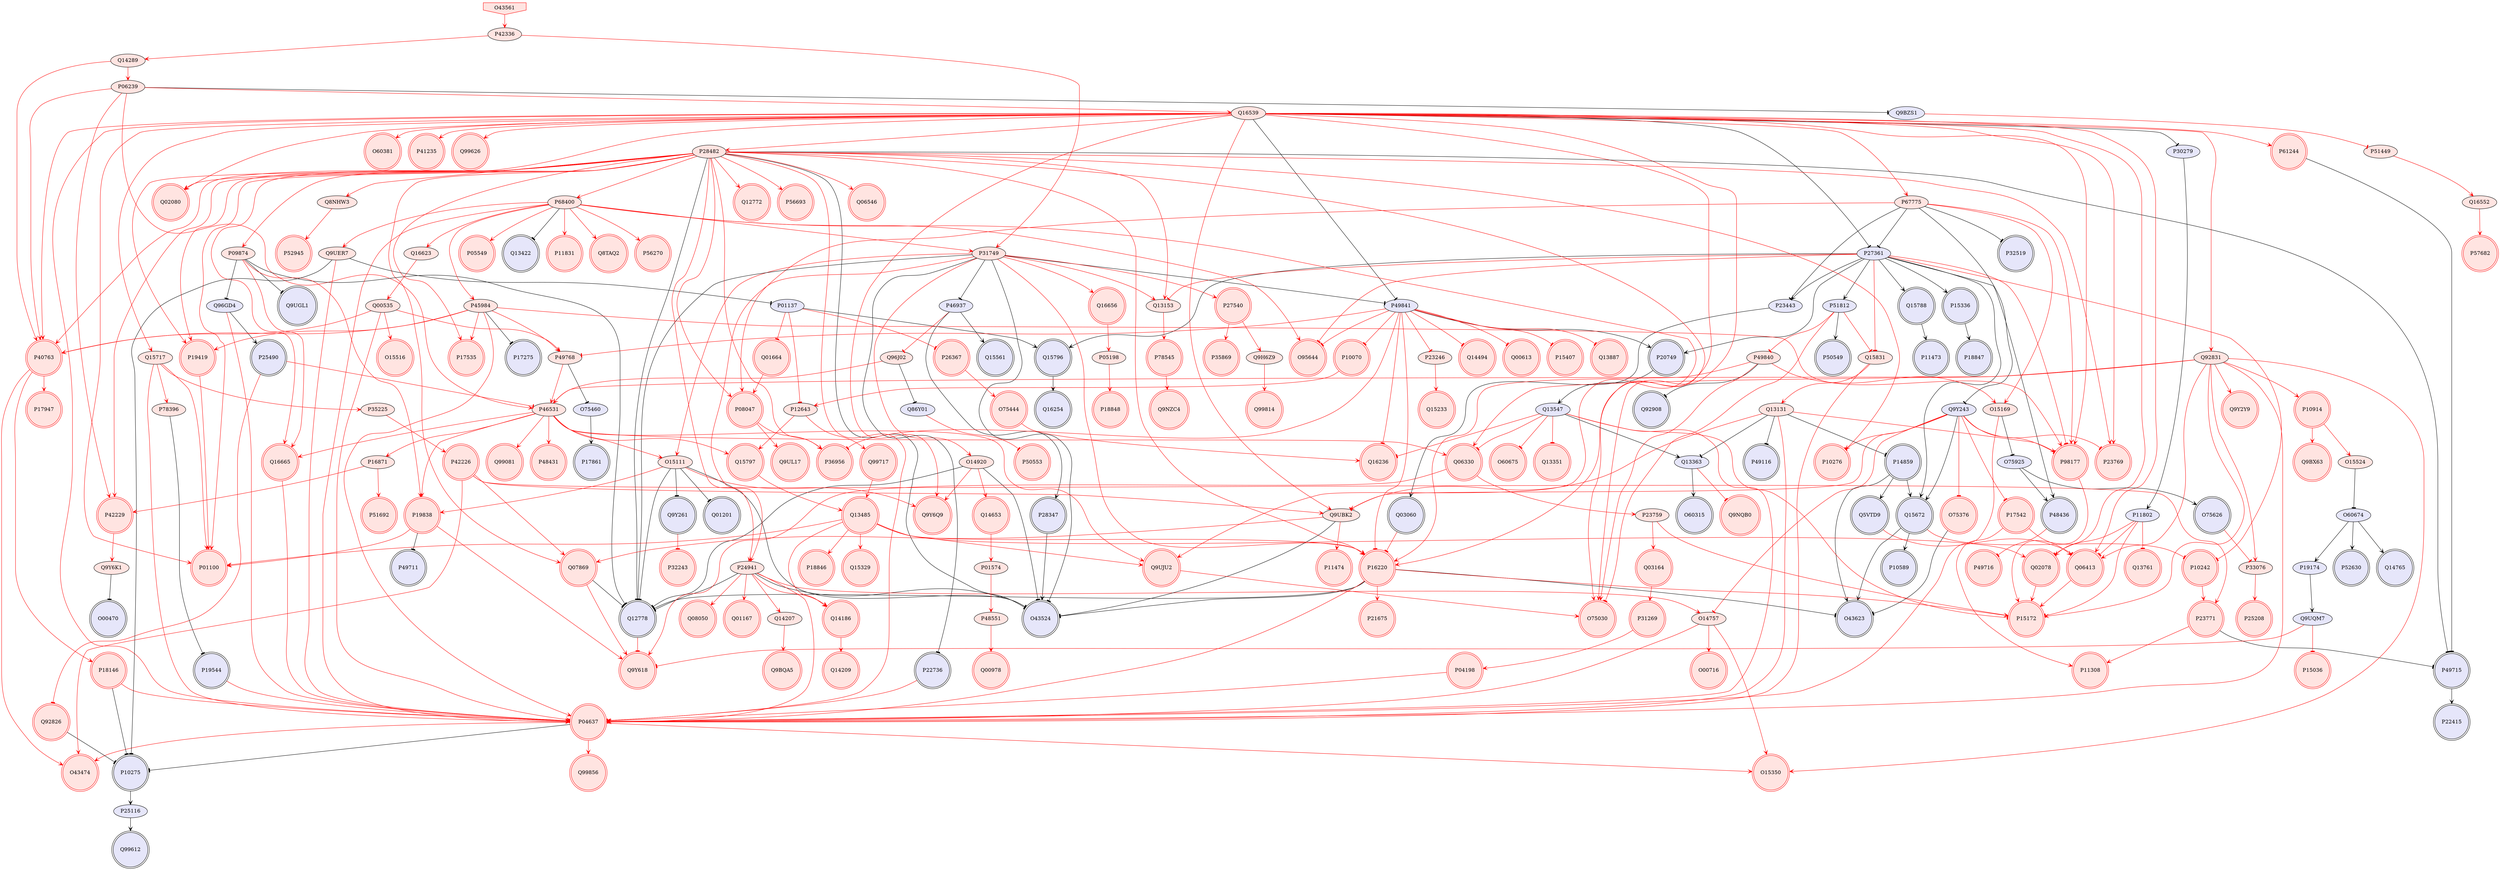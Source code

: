 digraph {

Q96J02->Q86Y01 [penwidth=1, color=black, arrowhead="tee"]
P06239->Q9BZS1 [penwidth=1, color=black, arrowhead="tee"]
P15336->P18847 [penwidth=1, color=black, arrowhead="vee"]
O75460->P17861 [penwidth=1, color=black, arrowhead="vee"]
O15111->Q12778 [penwidth=1, color=black, arrowhead="tee"]
O15111->Q01201 [penwidth=1, color=black, arrowhead="tee"]
O15111->O43524 [penwidth=1, color=black, arrowhead="tee"]
O15111->Q9Y261 [penwidth=1, color=black, arrowhead="tee"]
P27361->P51812 [penwidth=1, color=black, arrowhead="vee"]
P51812->P50549 [penwidth=1, color=black, arrowhead="vee"]
P67775->Q9Y243 [penwidth=1, color=black, arrowhead="tee"]
Q9Y243->Q15672 [penwidth=1, color=black, arrowhead="vee"]
Q13131->P14859 [penwidth=1, color=black, arrowhead="tee"]
P27361->Q15796 [penwidth=1, color=black, arrowhead="vee"]
P67775->P27361 [penwidth=1, color=black, arrowhead="tee"]
P27361->Q15788 [penwidth=1, color=black, arrowhead="vee"]
P27361->P20749 [penwidth=1, color=black, arrowhead="vee"]
P27361->P15336 [penwidth=1, color=black, arrowhead="vee"]
P27361->P23443 [penwidth=1, color=black, arrowhead="vee"]
P27361->Q15672 [penwidth=1, color=black, arrowhead="vee"]
Q16539->P27361 [penwidth=1, color=black, arrowhead="tee"]
P01137->Q15796 [penwidth=1, color=black, arrowhead="vee"]
Q15796->Q16254 [penwidth=1, color=black, arrowhead="vee"]
Q13547->Q13363 [penwidth=1, color=black, arrowhead="vee"]
Q13131->Q13363 [penwidth=1, color=black, arrowhead="tee"]
Q13363->O60315 [penwidth=1, color=black, arrowhead="vee"]
P31749->P46937 [penwidth=1, color=black, arrowhead="tee"]
P46937->Q15561 [penwidth=1, color=black, arrowhead="vee"]
P46937->P28347 [penwidth=1, color=black, arrowhead="vee"]
Q13131->P49116 [penwidth=1, color=black, arrowhead="tee"]
P23771->P49715 [penwidth=1, color=black, arrowhead="tee"]
P61244->P49715 [penwidth=1, color=black, arrowhead="tee"]
P49715->P22415 [penwidth=1, color=black, arrowhead="vee"]
P28482->P49715 [penwidth=1, color=black, arrowhead="tee"]
P16220->Q12778 [penwidth=1, color=black, arrowhead="tee"]
P16220->O43524 [penwidth=1, color=black, arrowhead="tee"]
O14920->Q12778 [penwidth=1, color=black, arrowhead="tee"]
O14920->O43524 [penwidth=1, color=black, arrowhead="tee"]
P49768->O75460 [penwidth=1, color=black, arrowhead="tee"]
Q96GD4->P25490 [penwidth=1, color=black, arrowhead="vee"]
O60674->P52630 [penwidth=1, color=black, arrowhead="vee"]
P24941->Q12778 [penwidth=1, color=black, arrowhead="tee"]
P24941->O43524 [penwidth=1, color=black, arrowhead="tee"]
P67775->P23443 [penwidth=1, color=black, arrowhead="tee"]
P67775->P32519 [penwidth=1, color=black, arrowhead="tee"]
P04637->P10275 [penwidth=1, color=black, arrowhead="tee"]
Q16539->P30279 [penwidth=1, color=black, arrowhead="tee"]
P30279->P11802 [penwidth=1, color=black, arrowhead="vee"]
O60674->Q14765 [penwidth=1, color=black, arrowhead="vee"]
P31749->Q12778 [penwidth=1, color=black, arrowhead="tee"]
P09874->Q12778 [penwidth=1, color=black, arrowhead="tee"]
Q07869->Q12778 [penwidth=1, color=black, arrowhead="tee"]
P28482->Q12778 [penwidth=1, color=black, arrowhead="tee"]
P49840->Q92908 [penwidth=1, color=black, arrowhead="tee"]
P18146->P10275 [penwidth=1, color=black, arrowhead="tee"]
O75925->P48436 [penwidth=1, color=black, arrowhead="vee"]
O75925->O75626 [penwidth=1, color=black, arrowhead="vee"]
O15169->O75925 [penwidth=1, color=black, arrowhead="tee"]
Q15788->P11473 [penwidth=1, color=black, arrowhead="vee"]
P10275->P25116 [penwidth=1, color=black, arrowhead="vee"]
Q9UER7->P10275 [penwidth=1, color=black, arrowhead="tee"]
P31749->P22736 [penwidth=1, color=black, arrowhead="tee"]
P31749->O43524 [penwidth=1, color=black, arrowhead="tee"]
P31749->P49841 [penwidth=1, color=black, arrowhead="tee"]
P20749->Q13547 [penwidth=1, color=black, arrowhead="vee"]
P09874->Q96GD4 [penwidth=1, color=black, arrowhead="tee"]
P19174->Q9UQM7 [penwidth=1, color=black, arrowhead="vee"]
P45984->P17275 [penwidth=1, color=black, arrowhead="tee"]
O60674->P19174 [penwidth=1, color=black, arrowhead="vee"]
O15524->O60674 [penwidth=1, color=black, arrowhead="tee"]
P68400->Q13422 [penwidth=1, color=black, arrowhead="tee"]
P49841->P20749 [penwidth=1, color=black, arrowhead="vee"]
P23443->Q03060 [penwidth=1, color=black, arrowhead="vee"]
Q9UBK2->O43524 [penwidth=1, color=black, arrowhead="tee"]
P09874->Q9UGL1 [penwidth=1, color=black, arrowhead="tee"]
P28482->O43524 [penwidth=1, color=black, arrowhead="tee"]
Q16539->P49841 [penwidth=1, color=black, arrowhead="tee"]
Q9UER7->P01137 [penwidth=1, color=black, arrowhead="tee"]
P16220->O43623 [penwidth=1, color=black, arrowhead="tee"]
P14859->Q5VTD9 [penwidth=1, color=black, arrowhead="vee"]
P14859->Q15672 [penwidth=1, color=black, arrowhead="vee"]
P14859->O43623 [penwidth=1, color=black, arrowhead="vee"]
P28347->O43524 [penwidth=1, color=black, arrowhead="vee"]
P19838->P49711 [penwidth=1, color=black, arrowhead="tee"]
Q15672->P10589 [penwidth=1, color=black, arrowhead="vee"]
P25116->Q99612 [penwidth=1, color=black, arrowhead="vee"]
P27361->P48436 [penwidth=1, color=black, arrowhead="vee"]
Q9Y6K1->O00470 [penwidth=1, color=black, arrowhead="tee"]
P78396->P19544 [penwidth=1, color=black, arrowhead="tee"]
Q92826->P10275 [penwidth=1, color=black, arrowhead="tee"]
Q15672->O43623 [penwidth=1, color=black, arrowhead="vee"]
O75376->O43623 [penwidth=1, color=black, arrowhead="tee"]
P46937->Q96J02 [penwidth=1, color=red, arrowhead="tee"]
Q96J02->P46531 [penwidth=1, color=red, arrowhead="vee"]
P06239->P40763 [penwidth=1, color=red, arrowhead="vee"]
P06239->P46531 [penwidth=1, color=red, arrowhead="vee"]
P06239->P42229 [penwidth=1, color=red, arrowhead="vee"]
P06239->Q16539 [penwidth=1, color=red, arrowhead="vee"]
Q14289->P06239 [penwidth=1, color=red, arrowhead="vee"]
Q00535->P40763 [penwidth=1, color=red, arrowhead="vee"]
Q00535->P49768 [penwidth=1, color=red, arrowhead="vee"]
Q16623->Q00535 [penwidth=1, color=red, arrowhead="vee"]
Q00535->P04637 [penwidth=1, color=red, arrowhead="vee"]
Q00535->O15516 [penwidth=1, color=red, arrowhead="vee"]
P24941->Q08050 [penwidth=1, color=red, arrowhead="vee"]
O15111->P19838 [penwidth=1, color=red, arrowhead="vee"]
O15111->Q9Y6Q9 [penwidth=1, color=red, arrowhead="vee"]
P31749->O15111 [penwidth=1, color=red, arrowhead="vee"]
P46531->O15111 [penwidth=1, color=red, arrowhead="vee"]
P51812->Q15831 [penwidth=1, color=red, arrowhead="tee"]
P51812->P49840 [penwidth=1, color=red, arrowhead="tee"]
P51812->O75030 [penwidth=1, color=red, arrowhead="tee"]
Q9Y243->O75376 [penwidth=1, color=red, arrowhead="tee"]
Q9Y243->P10276 [penwidth=1, color=red, arrowhead="tee"]
Q9Y243->O14757 [penwidth=1, color=red, arrowhead="tee"]
Q9Y243->Q9UBK2 [penwidth=1, color=red, arrowhead="tee"]
Q9Y243->P98177 [penwidth=1, color=red, arrowhead="tee"]
Q9Y243->P17542 [penwidth=1, color=red, arrowhead="tee"]
Q9Y243->P23769 [penwidth=1, color=red, arrowhead="tee"]
P04198->P04637 [penwidth=1, color=red, arrowhead="vee"]
Q92831->O15350 [penwidth=1, color=red, arrowhead="vee"]
P04637->O15350 [penwidth=1, color=red, arrowhead="vee"]
O14757->O15350 [penwidth=1, color=red, arrowhead="vee"]
Q99717->Q13485 [penwidth=1, color=red, arrowhead="vee"]
P12643->Q99717 [penwidth=1, color=red, arrowhead="vee"]
P27361->Q15831 [penwidth=1, color=red, arrowhead="tee"]
P27361->P10242 [penwidth=1, color=red, arrowhead="tee"]
P27361->Q13153 [penwidth=1, color=red, arrowhead="tee"]
P27361->P98177 [penwidth=1, color=red, arrowhead="tee"]
P27361->O95644 [penwidth=1, color=red, arrowhead="tee"]
P42229->Q9Y6K1 [penwidth=1, color=red, arrowhead="vee"]
P16871->P51692 [penwidth=1, color=red, arrowhead="vee"]
O43561->P42336 [penwidth=1, color=red, arrowhead="vee"]
Q16656->P05198 [penwidth=1, color=red, arrowhead="vee"]
P31749->Q16656 [penwidth=1, color=red, arrowhead="vee"]
Q15717->P35225 [penwidth=1, color=red, arrowhead="vee"]
Q15717->P04637 [penwidth=1, color=red, arrowhead="vee"]
Q16539->Q15717 [penwidth=1, color=red, arrowhead="vee"]
Q15717->P01100 [penwidth=1, color=red, arrowhead="vee"]
Q15717->P78396 [penwidth=1, color=red, arrowhead="vee"]
P40763->O43474 [penwidth=1, color=red, arrowhead="vee"]
P40763->P18146 [penwidth=1, color=red, arrowhead="vee"]
P45984->P40763 [penwidth=1, color=red, arrowhead="vee"]
P40763->P17947 [penwidth=1, color=red, arrowhead="vee"]
Q16539->P40763 [penwidth=1, color=red, arrowhead="vee"]
P28482->P40763 [penwidth=1, color=red, arrowhead="vee"]
Q14289->P40763 [penwidth=1, color=red, arrowhead="vee"]
Q15797->Q13485 [penwidth=1, color=red, arrowhead="vee"]
P46531->Q15797 [penwidth=1, color=red, arrowhead="vee"]
P12643->Q15797 [penwidth=1, color=red, arrowhead="vee"]
Q13363->Q9NQB0 [penwidth=1, color=red, arrowhead="tee"]
Q13485->P16220 [penwidth=1, color=red, arrowhead="vee"]
Q13485->Q9UJU2 [penwidth=1, color=red, arrowhead="vee"]
Q13485->P18846 [penwidth=1, color=red, arrowhead="vee"]
Q13485->Q02078 [penwidth=1, color=red, arrowhead="vee"]
Q13485->P01100 [penwidth=1, color=red, arrowhead="vee"]
Q13485->Q15329 [penwidth=1, color=red, arrowhead="vee"]
Q13485->Q14186 [penwidth=1, color=red, arrowhead="vee"]
P31749->P27540 [penwidth=1, color=red, arrowhead="vee"]
P27540->Q9H6Z9 [penwidth=1, color=red, arrowhead="vee"]
P27540->P35869 [penwidth=1, color=red, arrowhead="vee"]
P16220->P04637 [penwidth=1, color=red, arrowhead="vee"]
P49840->P16220 [penwidth=1, color=red, arrowhead="vee"]
P31749->P16220 [penwidth=1, color=red, arrowhead="vee"]
Q16539->P16220 [penwidth=1, color=red, arrowhead="vee"]
P49841->P16220 [penwidth=1, color=red, arrowhead="tee"]
P16220->P21675 [penwidth=1, color=red, arrowhead="vee"]
P28482->P16220 [penwidth=1, color=red, arrowhead="vee"]
Q03060->P16220 [penwidth=1, color=red, arrowhead="tee"]
Q9Y261->P32243 [penwidth=1, color=red, arrowhead="tee"]
O14920->Q9Y6Q9 [penwidth=1, color=red, arrowhead="vee"]
O14920->Q14653 [penwidth=1, color=red, arrowhead="vee"]
P31749->O14920 [penwidth=1, color=red, arrowhead="vee"]
P19838->Q9Y618 [penwidth=1, color=red, arrowhead="vee"]
P46531->P19838 [penwidth=1, color=red, arrowhead="vee"]
P09874->P19838 [penwidth=1, color=red, arrowhead="vee"]
P19838->P01100 [penwidth=1, color=red, arrowhead="vee"]
Q92831->P04637 [penwidth=1, color=red, arrowhead="vee"]
Q92831->P15172 [penwidth=1, color=red, arrowhead="vee"]
Q92831->Q06330 [penwidth=1, color=red, arrowhead="vee"]
Q92831->P10914 [penwidth=1, color=red, arrowhead="vee"]
Q92831->P46531 [penwidth=1, color=red, arrowhead="vee"]
Q16539->Q92831 [penwidth=1, color=red, arrowhead="vee"]
Q92831->Q06413 [penwidth=1, color=red, arrowhead="vee"]
Q92831->P33076 [penwidth=1, color=red, arrowhead="vee"]
Q92831->Q9Y2Y9 [penwidth=1, color=red, arrowhead="vee"]
P25490->P46531 [penwidth=1, color=red, arrowhead="tee"]
Q16539->Q9Y6Q9 [penwidth=1, color=red, arrowhead="vee"]
P49841->P36956 [penwidth=1, color=red, arrowhead="tee"]
P08047->P36956 [penwidth=1, color=red, arrowhead="vee"]
P28482->P36956 [penwidth=1, color=red, arrowhead="vee"]
P23246->Q15233 [penwidth=1, color=red, arrowhead="vee"]
O14757->O00716 [penwidth=1, color=red, arrowhead="vee"]
P49841->P10070 [penwidth=1, color=red, arrowhead="tee"]
P35225->P42226 [penwidth=1, color=red, arrowhead="vee"]
Q12778->Q9Y618 [penwidth=1, color=red, arrowhead="tee"]
Q06330->Q9Y618 [penwidth=1, color=red, arrowhead="vee"]
Q9UQM7->Q9Y618 [penwidth=1, color=red, arrowhead="tee"]
Q07869->Q9Y618 [penwidth=1, color=red, arrowhead="vee"]
Q14186->Q14209 [penwidth=1, color=red, arrowhead="vee"]
Q15831->P04637 [penwidth=1, color=red, arrowhead="vee"]
Q15831->Q13131 [penwidth=1, color=red, arrowhead="vee"]
P45984->P49768 [penwidth=1, color=red, arrowhead="vee"]
P49768->P46531 [penwidth=1, color=red, arrowhead="vee"]
P49841->P49768 [penwidth=1, color=red, arrowhead="tee"]
P24941->P04637 [penwidth=1, color=red, arrowhead="vee"]
P31749->P24941 [penwidth=1, color=red, arrowhead="vee"]
P24941->Q14207 [penwidth=1, color=red, arrowhead="vee"]
P24941->O14757 [penwidth=1, color=red, arrowhead="vee"]
P28482->P24941 [penwidth=1, color=red, arrowhead="vee"]
P24941->Q14186 [penwidth=1, color=red, arrowhead="vee"]
P24941->Q01167 [penwidth=1, color=red, arrowhead="vee"]
P67775->O15169 [penwidth=1, color=red, arrowhead="vee"]
Q16539->P67775 [penwidth=1, color=red, arrowhead="vee"]
P67775->P08047 [penwidth=1, color=red, arrowhead="vee"]
P67775->P98177 [penwidth=1, color=red, arrowhead="vee"]
P68400->Q16623 [penwidth=1, color=red, arrowhead="vee"]
P04637->O43474 [penwidth=1, color=red, arrowhead="vee"]
P18146->P04637 [penwidth=1, color=red, arrowhead="vee"]
Q13547->P04637 [penwidth=1, color=red, arrowhead="tee"]
Q96GD4->P04637 [penwidth=1, color=red, arrowhead="tee"]
P45984->P04637 [penwidth=1, color=red, arrowhead="vee"]
P68400->P04637 [penwidth=1, color=red, arrowhead="vee"]
O14757->P04637 [penwidth=1, color=red, arrowhead="vee"]
P04637->Q99856 [penwidth=1, color=red, arrowhead="vee"]
Q16665->P04637 [penwidth=1, color=red, arrowhead="vee"]
P22736->P04637 [penwidth=1, color=red, arrowhead="tee"]
O15169->P04637 [penwidth=1, color=red, arrowhead="vee"]
Q16539->P04637 [penwidth=1, color=red, arrowhead="vee"]
P28482->P04637 [penwidth=1, color=red, arrowhead="vee"]
Q9UER7->P04637 [penwidth=1, color=red, arrowhead="vee"]
Q13131->P04637 [penwidth=1, color=red, arrowhead="vee"]
P19544->P04637 [penwidth=1, color=red, arrowhead="tee"]
P49840->O75030 [penwidth=1, color=red, arrowhead="vee"]
P49840->O15169 [penwidth=1, color=red, arrowhead="vee"]
Q14653->P01574 [penwidth=1, color=red, arrowhead="vee"]
P46531->P48431 [penwidth=1, color=red, arrowhead="vee"]
P49841->Q00613 [penwidth=1, color=red, arrowhead="tee"]
P68400->Q9UJU2 [penwidth=1, color=red, arrowhead="vee"]
P46531->Q9UJU2 [penwidth=1, color=red, arrowhead="vee"]
Q9UJU2->O75030 [penwidth=1, color=red, arrowhead="vee"]
P28482->P10276 [penwidth=1, color=red, arrowhead="vee"]
Q13547->P15172 [penwidth=1, color=red, arrowhead="tee"]
Q02078->P15172 [penwidth=1, color=red, arrowhead="vee"]
P11802->P15172 [penwidth=1, color=red, arrowhead="tee"]
Q06413->P15172 [penwidth=1, color=red, arrowhead="vee"]
P68400->P31749 [penwidth=1, color=red, arrowhead="vee"]
P31749->Q13153 [penwidth=1, color=red, arrowhead="vee"]
P42336->P31749 [penwidth=1, color=red, arrowhead="vee"]
P10242->P23771 [penwidth=1, color=red, arrowhead="vee"]
Q13547->Q06330 [penwidth=1, color=red, arrowhead="tee"]
P46531->Q06330 [penwidth=1, color=red, arrowhead="vee"]
Q06330->P23759 [penwidth=1, color=red, arrowhead="vee"]
O75444->Q16236 [penwidth=1, color=red, arrowhead="vee"]
P26367->O75444 [penwidth=1, color=red, arrowhead="vee"]
P42226->P23771 [penwidth=1, color=red, arrowhead="vee"]
Q14207->Q9BQA5 [penwidth=1, color=red, arrowhead="vee"]
Q16539->P61244 [penwidth=1, color=red, arrowhead="vee"]
P68400->P11831 [penwidth=1, color=red, arrowhead="vee"]
Q13547->O60675 [penwidth=1, color=red, arrowhead="tee"]
Q13547->Q16236 [penwidth=1, color=red, arrowhead="tee"]
Q13547->Q13351 [penwidth=1, color=red, arrowhead="tee"]
Q9UQM7->P15036 [penwidth=1, color=red, arrowhead="tee"]
P68400->P45984 [penwidth=1, color=red, arrowhead="vee"]
P45984->P17535 [penwidth=1, color=red, arrowhead="vee"]
P45984->P98177 [penwidth=1, color=red, arrowhead="vee"]
P45984->P19419 [penwidth=1, color=red, arrowhead="vee"]
P33076->P25208 [penwidth=1, color=red, arrowhead="vee"]
Q9H6Z9->Q99814 [penwidth=1, color=red, arrowhead="vee"]
P68400->Q8TAQ2 [penwidth=1, color=red, arrowhead="vee"]
P28482->P68400 [penwidth=1, color=red, arrowhead="vee"]
P68400->Q9UER7 [penwidth=1, color=red, arrowhead="vee"]
P68400->O95644 [penwidth=1, color=red, arrowhead="vee"]
P68400->P56270 [penwidth=1, color=red, arrowhead="vee"]
P68400->P05549 [penwidth=1, color=red, arrowhead="vee"]
P49841->P15407 [penwidth=1, color=red, arrowhead="tee"]
P10914->Q9BX63 [penwidth=1, color=red, arrowhead="vee"]
P46531->Q16665 [penwidth=1, color=red, arrowhead="vee"]
P11802->Q13761 [penwidth=1, color=red, arrowhead="tee"]
P28482->Q06546 [penwidth=1, color=red, arrowhead="vee"]
Q16539->O75030 [penwidth=1, color=red, arrowhead="vee"]
P28482->O75030 [penwidth=1, color=red, arrowhead="vee"]
P01574->P48551 [penwidth=1, color=red, arrowhead="vee"]
P28482->Q13153 [penwidth=1, color=red, arrowhead="vee"]
Q13153->P78545 [penwidth=1, color=red, arrowhead="vee"]
Q9UBK2->Q07869 [penwidth=1, color=red, arrowhead="vee"]
Q16539->Q9UBK2 [penwidth=1, color=red, arrowhead="vee"]
Q13131->Q9UBK2 [penwidth=1, color=red, arrowhead="vee"]
Q9UBK2->P11474 [penwidth=1, color=red, arrowhead="vee"]
Q16539->Q02078 [penwidth=1, color=red, arrowhead="vee"]
P11802->Q02078 [penwidth=1, color=red, arrowhead="tee"]
P08047->Q9UL17 [penwidth=1, color=red, arrowhead="vee"]
P16871->P42229 [penwidth=1, color=red, arrowhead="vee"]
P28482->P42229 [penwidth=1, color=red, arrowhead="vee"]
P09874->Q16665 [penwidth=1, color=red, arrowhead="vee"]
P28482->Q16665 [penwidth=1, color=red, arrowhead="vee"]
P49841->P23246 [penwidth=1, color=red, arrowhead="tee"]
P49841->Q16236 [penwidth=1, color=red, arrowhead="tee"]
Q03164->P31269 [penwidth=1, color=red, arrowhead="vee"]
Q16539->O60381 [penwidth=1, color=red, arrowhead="vee"]
P23759->Q03164 [penwidth=1, color=red, arrowhead="vee"]
P28482->P09874 [penwidth=1, color=red, arrowhead="vee"]
Q9BZS1->P51449 [penwidth=1, color=red, arrowhead="tee"]
P28482->Q12772 [penwidth=1, color=red, arrowhead="vee"]
P28482->Q07869 [penwidth=1, color=red, arrowhead="vee"]
P28482->P17535 [penwidth=1, color=red, arrowhead="vee"]
Q16539->P01100 [penwidth=1, color=red, arrowhead="vee"]
Q16539->P98177 [penwidth=1, color=red, arrowhead="vee"]
Q16539->P28482 [penwidth=1, color=red, arrowhead="vee"]
Q16539->P41235 [penwidth=1, color=red, arrowhead="vee"]
Q16539->P19419 [penwidth=1, color=red, arrowhead="vee"]
Q16539->P23769 [penwidth=1, color=red, arrowhead="vee"]
Q16539->Q02080 [penwidth=1, color=red, arrowhead="vee"]
Q16539->Q99626 [penwidth=1, color=red, arrowhead="vee"]
Q16539->Q06413 [penwidth=1, color=red, arrowhead="vee"]
P28482->P01100 [penwidth=1, color=red, arrowhead="vee"]
P19419->P01100 [penwidth=1, color=red, arrowhead="vee"]
P49841->Q13887 [penwidth=1, color=red, arrowhead="tee"]
P49841->O95644 [penwidth=1, color=red, arrowhead="tee"]
P49841->Q14494 [penwidth=1, color=red, arrowhead="tee"]
P42336->Q14289 [penwidth=1, color=red, arrowhead="vee"]
P28482->P08047 [penwidth=1, color=red, arrowhead="vee"]
Q01664->P08047 [penwidth=1, color=red, arrowhead="vee"]
Q13131->P98177 [penwidth=1, color=red, arrowhead="vee"]
P01137->P12643 [penwidth=1, color=red, arrowhead="tee"]
P28482->P19419 [penwidth=1, color=red, arrowhead="vee"]
P28482->P23769 [penwidth=1, color=red, arrowhead="vee"]
P28482->Q02080 [penwidth=1, color=red, arrowhead="vee"]
P28482->Q8NHW3 [penwidth=1, color=red, arrowhead="vee"]
P28482->P56693 [penwidth=1, color=red, arrowhead="vee"]
P11802->Q06413 [penwidth=1, color=red, arrowhead="tee"]
Q86Y01->P50553 [penwidth=1, color=red, arrowhead="tee"]
P48551->Q00978 [penwidth=1, color=red, arrowhead="vee"]
P78545->Q9NZC4 [penwidth=1, color=red, arrowhead="vee"]
P23771->P11308 [penwidth=1, color=red, arrowhead="vee"]
P16220->P15172 [penwidth=1, color=red, arrowhead="vee"]
P23759->P15172 [penwidth=1, color=red, arrowhead="vee"]
P98177->P15172 [penwidth=1, color=red, arrowhead="vee"]
Q15672->P10242 [penwidth=1, color=red, arrowhead="tee"]
P17542->Q06413 [penwidth=1, color=red, arrowhead="vee"]
P17542->P11308 [penwidth=1, color=red, arrowhead="vee"]
P25490->Q92826 [penwidth=1, color=red, arrowhead="tee"]
Q5VTD9->Q06413 [penwidth=1, color=red, arrowhead="tee"]
P10914->O15524 [penwidth=1, color=red, arrowhead="vee"]
O75626->P33076 [penwidth=1, color=red, arrowhead="tee"]
P46531->Q99081 [penwidth=1, color=red, arrowhead="vee"]
P42226->Q9UBK2 [penwidth=1, color=red, arrowhead="vee"]
P46531->P16871 [penwidth=1, color=red, arrowhead="vee"]
P05198->P18848 [penwidth=1, color=red, arrowhead="vee"]
P48436->P49716 [penwidth=1, color=red, arrowhead="tee"]
Q16552->P57682 [penwidth=1, color=red, arrowhead="vee"]
P01137->P26367 [penwidth=1, color=red, arrowhead="tee"]
P01137->Q01664 [penwidth=1, color=red, arrowhead="tee"]
P42226->Q07869 [penwidth=1, color=red, arrowhead="vee"]
P42226->O43474 [penwidth=1, color=red, arrowhead="vee"]
P31269->P04198 [penwidth=1, color=red, arrowhead="vee"]
Q8NHW3->P52945 [penwidth=1, color=red, arrowhead="vee"]
P10070->P12643 [penwidth=1, color=red, arrowhead="vee"]
P51449->Q16552 [penwidth=1, color=red, arrowhead="vee"]
O43561 [style=filled, color=red, fillcolor=mistyrose, shape=invhouse];
P35869 [style=filled, color=red, fillcolor=mistyrose, shape=doublecircle];
P10275 [style=filled, color=black, fillcolor=lavender, shape=doublecircle];
Q99856 [style=filled, color=red, fillcolor=mistyrose, shape=doublecircle];
P27540 [style=filled, color=red, fillcolor=mistyrose, shape=doublecircle];
P50553 [style=filled, color=red, fillcolor=mistyrose, shape=doublecircle];
P18846 [style=filled, color=red, fillcolor=mistyrose, shape=doublecircle];
P15336 [style=filled, color=black, fillcolor=lavender, shape=doublecircle];
P18847 [style=filled, color=black, fillcolor=lavender, shape=doublecircle];
P18848 [style=filled, color=red, fillcolor=mistyrose, shape=doublecircle];
Q9BX63 [style=filled, color=red, fillcolor=mistyrose, shape=doublecircle];
P20749 [style=filled, color=black, fillcolor=lavender, shape=doublecircle];
Q99626 [style=filled, color=red, fillcolor=mistyrose, shape=doublecircle];
P49715 [style=filled, color=black, fillcolor=lavender, shape=doublecircle];
P49716 [style=filled, color=red, fillcolor=mistyrose, shape=doublecircle];
O15516 [style=filled, color=red, fillcolor=mistyrose, shape=doublecircle];
P16220 [style=filled, color=red, fillcolor=mistyrose, shape=doublecircle];
Q03060 [style=filled, color=black, fillcolor=lavender, shape=doublecircle];
P49711 [style=filled, color=black, fillcolor=lavender, shape=doublecircle];
Q14209 [style=filled, color=red, fillcolor=mistyrose, shape=doublecircle];
O00716 [style=filled, color=red, fillcolor=mistyrose, shape=doublecircle];
Q16254 [style=filled, color=black, fillcolor=lavender, shape=doublecircle];
Q15329 [style=filled, color=red, fillcolor=mistyrose, shape=doublecircle];
P18146 [style=filled, color=red, fillcolor=mistyrose, shape=doublecircle];
Q9NZC4 [style=filled, color=red, fillcolor=mistyrose, shape=doublecircle];
P32519 [style=filled, color=black, fillcolor=lavender, shape=doublecircle];
P78545 [style=filled, color=red, fillcolor=mistyrose, shape=doublecircle];
P19419 [style=filled, color=red, fillcolor=mistyrose, shape=doublecircle];
Q99814 [style=filled, color=red, fillcolor=mistyrose, shape=doublecircle];
P11308 [style=filled, color=red, fillcolor=mistyrose, shape=doublecircle];
P11474 [style=filled, color=red, fillcolor=mistyrose, shape=doublecircle];
P15036 [style=filled, color=red, fillcolor=mistyrose, shape=doublecircle];
P50549 [style=filled, color=black, fillcolor=lavender, shape=doublecircle];
P01100 [style=filled, color=red, fillcolor=mistyrose, shape=doublecircle];
P15407 [style=filled, color=red, fillcolor=mistyrose, shape=doublecircle];
Q9Y261 [style=filled, color=black, fillcolor=lavender, shape=doublecircle];
Q01167 [style=filled, color=red, fillcolor=mistyrose, shape=doublecircle];
Q08050 [style=filled, color=red, fillcolor=mistyrose, shape=doublecircle];
Q12778 [style=filled, color=black, fillcolor=lavender, shape=doublecircle];
O43524 [style=filled, color=black, fillcolor=lavender, shape=doublecircle];
P98177 [style=filled, color=red, fillcolor=mistyrose, shape=doublecircle];
Q06546 [style=filled, color=red, fillcolor=mistyrose, shape=doublecircle];
P23769 [style=filled, color=red, fillcolor=mistyrose, shape=doublecircle];
P23771 [style=filled, color=red, fillcolor=mistyrose, shape=doublecircle];
Q92908 [style=filled, color=black, fillcolor=lavender, shape=doublecircle];
Q5VTD9 [style=filled, color=black, fillcolor=lavender, shape=doublecircle];
P10070 [style=filled, color=red, fillcolor=mistyrose, shape=doublecircle];
O60381 [style=filled, color=red, fillcolor=mistyrose, shape=doublecircle];
Q16665 [style=filled, color=red, fillcolor=mistyrose, shape=doublecircle];
Q9BQA5 [style=filled, color=red, fillcolor=mistyrose, shape=doublecircle];
P41235 [style=filled, color=red, fillcolor=mistyrose, shape=doublecircle];
P31269 [style=filled, color=red, fillcolor=mistyrose, shape=doublecircle];
Q92826 [style=filled, color=red, fillcolor=mistyrose, shape=doublecircle];
Q00613 [style=filled, color=red, fillcolor=mistyrose, shape=doublecircle];
Q13422 [style=filled, color=black, fillcolor=lavender, shape=doublecircle];
P10914 [style=filled, color=red, fillcolor=mistyrose, shape=doublecircle];
Q14653 [style=filled, color=red, fillcolor=mistyrose, shape=doublecircle];
Q00978 [style=filled, color=red, fillcolor=mistyrose, shape=doublecircle];
P17275 [style=filled, color=black, fillcolor=lavender, shape=doublecircle];
P17535 [style=filled, color=red, fillcolor=mistyrose, shape=doublecircle];
Q9UGL1 [style=filled, color=black, fillcolor=lavender, shape=doublecircle];
Q13351 [style=filled, color=red, fillcolor=mistyrose, shape=doublecircle];
Q9Y2Y9 [style=filled, color=red, fillcolor=mistyrose, shape=doublecircle];
P57682 [style=filled, color=red, fillcolor=mistyrose, shape=doublecircle];
O43474 [style=filled, color=red, fillcolor=mistyrose, shape=doublecircle];
Q13887 [style=filled, color=red, fillcolor=mistyrose, shape=doublecircle];
Q99612 [style=filled, color=black, fillcolor=lavender, shape=doublecircle];
Q03164 [style=filled, color=red, fillcolor=mistyrose, shape=doublecircle];
Q9UJU2 [style=filled, color=red, fillcolor=mistyrose, shape=doublecircle];
O75444 [style=filled, color=red, fillcolor=mistyrose, shape=doublecircle];
O60675 [style=filled, color=red, fillcolor=mistyrose, shape=doublecircle];
P61244 [style=filled, color=red, fillcolor=mistyrose, shape=doublecircle];
P56270 [style=filled, color=red, fillcolor=mistyrose, shape=doublecircle];
Q02078 [style=filled, color=red, fillcolor=mistyrose, shape=doublecircle];
Q02080 [style=filled, color=red, fillcolor=mistyrose, shape=doublecircle];
Q06413 [style=filled, color=red, fillcolor=mistyrose, shape=doublecircle];
O00470 [style=filled, color=black, fillcolor=lavender, shape=doublecircle];
O75030 [style=filled, color=red, fillcolor=mistyrose, shape=doublecircle];
P10242 [style=filled, color=red, fillcolor=mistyrose, shape=doublecircle];
P04198 [style=filled, color=red, fillcolor=mistyrose, shape=doublecircle];
P15172 [style=filled, color=red, fillcolor=mistyrose, shape=doublecircle];
Q15788 [style=filled, color=black, fillcolor=lavender, shape=doublecircle];
Q9Y6Q9 [style=filled, color=red, fillcolor=mistyrose, shape=doublecircle];
O75376 [style=filled, color=red, fillcolor=mistyrose, shape=doublecircle];
O95644 [style=filled, color=red, fillcolor=mistyrose, shape=doublecircle];
Q16236 [style=filled, color=red, fillcolor=mistyrose, shape=doublecircle];
P19838 [style=filled, color=red, fillcolor=mistyrose, shape=doublecircle];
P25208 [style=filled, color=red, fillcolor=mistyrose, shape=doublecircle];
Q15233 [style=filled, color=red, fillcolor=mistyrose, shape=doublecircle];
P49116 [style=filled, color=black, fillcolor=lavender, shape=doublecircle];
P10589 [style=filled, color=black, fillcolor=lavender, shape=doublecircle];
Q9Y618 [style=filled, color=red, fillcolor=mistyrose, shape=doublecircle];
P22736 [style=filled, color=black, fillcolor=lavender, shape=doublecircle];
Q14494 [style=filled, color=red, fillcolor=mistyrose, shape=doublecircle];
Q16656 [style=filled, color=red, fillcolor=mistyrose, shape=doublecircle];
P32243 [style=filled, color=red, fillcolor=mistyrose, shape=doublecircle];
P26367 [style=filled, color=red, fillcolor=mistyrose, shape=doublecircle];
P52945 [style=filled, color=red, fillcolor=mistyrose, shape=doublecircle];
P14859 [style=filled, color=black, fillcolor=lavender, shape=doublecircle];
Q07869 [style=filled, color=red, fillcolor=mistyrose, shape=doublecircle];
O75626 [style=filled, color=black, fillcolor=lavender, shape=doublecircle];
P10276 [style=filled, color=red, fillcolor=mistyrose, shape=doublecircle];
Q06330 [style=filled, color=red, fillcolor=mistyrose, shape=doublecircle];
Q01201 [style=filled, color=black, fillcolor=lavender, shape=doublecircle];
Q13761 [style=filled, color=red, fillcolor=mistyrose, shape=doublecircle];
Q15797 [style=filled, color=red, fillcolor=mistyrose, shape=doublecircle];
Q15796 [style=filled, color=black, fillcolor=lavender, shape=doublecircle];
Q13485 [style=filled, color=red, fillcolor=mistyrose, shape=doublecircle];
Q99717 [style=filled, color=red, fillcolor=mistyrose, shape=doublecircle];
Q8TAQ2 [style=filled, color=red, fillcolor=mistyrose, shape=doublecircle];
O43623 [style=filled, color=black, fillcolor=lavender, shape=doublecircle];
P56693 [style=filled, color=red, fillcolor=mistyrose, shape=doublecircle];
P48431 [style=filled, color=red, fillcolor=mistyrose, shape=doublecircle];
P48436 [style=filled, color=black, fillcolor=lavender, shape=doublecircle];
P08047 [style=filled, color=red, fillcolor=mistyrose, shape=doublecircle];
P17947 [style=filled, color=red, fillcolor=mistyrose, shape=doublecircle];
P36956 [style=filled, color=red, fillcolor=mistyrose, shape=doublecircle];
Q12772 [style=filled, color=red, fillcolor=mistyrose, shape=doublecircle];
P11831 [style=filled, color=red, fillcolor=mistyrose, shape=doublecircle];
P52630 [style=filled, color=black, fillcolor=lavender, shape=doublecircle];
P40763 [style=filled, color=red, fillcolor=mistyrose, shape=doublecircle];
Q14765 [style=filled, color=black, fillcolor=lavender, shape=doublecircle];
P42229 [style=filled, color=red, fillcolor=mistyrose, shape=doublecircle];
P51692 [style=filled, color=red, fillcolor=mistyrose, shape=doublecircle];
P42226 [style=filled, color=red, fillcolor=mistyrose, shape=doublecircle];
P21675 [style=filled, color=red, fillcolor=mistyrose, shape=doublecircle];
P17542 [style=filled, color=red, fillcolor=mistyrose, shape=doublecircle];
Q9UL17 [style=filled, color=red, fillcolor=mistyrose, shape=doublecircle];
Q99081 [style=filled, color=red, fillcolor=mistyrose, shape=doublecircle];
Q9NQB0 [style=filled, color=red, fillcolor=mistyrose, shape=doublecircle];
P28347 [style=filled, color=black, fillcolor=lavender, shape=doublecircle];
Q15561 [style=filled, color=black, fillcolor=lavender, shape=doublecircle];
P05549 [style=filled, color=red, fillcolor=mistyrose, shape=doublecircle];
Q01664 [style=filled, color=red, fillcolor=mistyrose, shape=doublecircle];
Q14186 [style=filled, color=red, fillcolor=mistyrose, shape=doublecircle];
P04637 [style=filled, color=red, fillcolor=mistyrose, shape=doublecircle];
O15350 [style=filled, color=red, fillcolor=mistyrose, shape=doublecircle];
Q15672 [style=filled, color=black, fillcolor=lavender, shape=doublecircle];
P22415 [style=filled, color=black, fillcolor=lavender, shape=doublecircle];
P11473 [style=filled, color=black, fillcolor=lavender, shape=doublecircle];
P19544 [style=filled, color=black, fillcolor=lavender, shape=doublecircle];
P17861 [style=filled, color=black, fillcolor=lavender, shape=doublecircle];
P25490 [style=filled, color=black, fillcolor=lavender, shape=doublecircle];
O60315 [style=filled, color=black, fillcolor=lavender, shape=doublecircle];
Q96J02 [style=filled, fillcolor=mistyrose];
P06239 [style=filled, fillcolor=mistyrose];
O75460 [style=filled, fillcolor=lavender];
O15111 [style=filled, fillcolor=mistyrose];
P27361 [style=filled, fillcolor=lavender];
P51812 [style=filled, fillcolor=lavender];
P67775 [style=filled, fillcolor=mistyrose];
Q9Y243 [style=filled, fillcolor=lavender];
Q13131 [style=filled, fillcolor=mistyrose];
Q16539 [style=filled, fillcolor=mistyrose];
P01137 [style=filled, fillcolor=lavender];
Q13547 [style=filled, fillcolor=lavender];
Q13363 [style=filled, fillcolor=lavender];
P31749 [style=filled, fillcolor=mistyrose];
P46937 [style=filled, fillcolor=lavender];
P28482 [style=filled, fillcolor=mistyrose];
O14920 [style=filled, fillcolor=mistyrose];
P49768 [style=filled, fillcolor=mistyrose];
Q96GD4 [style=filled, fillcolor=lavender];
O60674 [style=filled, fillcolor=lavender];
P24941 [style=filled, fillcolor=mistyrose];
P30279 [style=filled, fillcolor=lavender];
P09874 [style=filled, fillcolor=mistyrose];
P49840 [style=filled, fillcolor=mistyrose];
O75925 [style=filled, fillcolor=lavender];
O15169 [style=filled, fillcolor=mistyrose];
Q9UER7 [style=filled, fillcolor=mistyrose];
P19174 [style=filled, fillcolor=lavender];
P45984 [style=filled, fillcolor=mistyrose];
O15524 [style=filled, fillcolor=mistyrose];
P68400 [style=filled, fillcolor=mistyrose];
P49841 [style=filled, fillcolor=lavender];
P23443 [style=filled, fillcolor=lavender];
Q9UBK2 [style=filled, fillcolor=mistyrose];
P25116 [style=filled, fillcolor=lavender];
Q9Y6K1 [style=filled, fillcolor=mistyrose];
P78396 [style=filled, fillcolor=mistyrose];
Q14289 [style=filled, fillcolor=mistyrose];
Q00535 [style=filled, fillcolor=mistyrose];
Q16623 [style=filled, fillcolor=mistyrose];
P46531 [style=filled, fillcolor=mistyrose];
Q92831 [style=filled, fillcolor=mistyrose];
O14757 [style=filled, fillcolor=mistyrose];
P12643 [style=filled, fillcolor=mistyrose];
P16871 [style=filled, fillcolor=mistyrose];
Q15717 [style=filled, fillcolor=mistyrose];
P23246 [style=filled, fillcolor=mistyrose];
P35225 [style=filled, fillcolor=mistyrose];
Q9UQM7 [style=filled, fillcolor=lavender];
Q15831 [style=filled, fillcolor=mistyrose];
P11802 [style=filled, fillcolor=lavender];
P42336 [style=filled, fillcolor=mistyrose];
Q14207 [style=filled, fillcolor=mistyrose];
P33076 [style=filled, fillcolor=mistyrose];
Q9H6Z9 [style=filled, fillcolor=mistyrose];
P01574 [style=filled, fillcolor=mistyrose];
Q13153 [style=filled, fillcolor=mistyrose];
P23759 [style=filled, fillcolor=mistyrose];
Q9BZS1 [style=filled, fillcolor=lavender];
Q86Y01 [style=filled, fillcolor=lavender];
P48551 [style=filled, fillcolor=mistyrose];
P05198 [style=filled, fillcolor=mistyrose];
Q16552 [style=filled, fillcolor=mistyrose];
Q8NHW3 [style=filled, fillcolor=mistyrose];
P51449 [style=filled, fillcolor=mistyrose];


}
